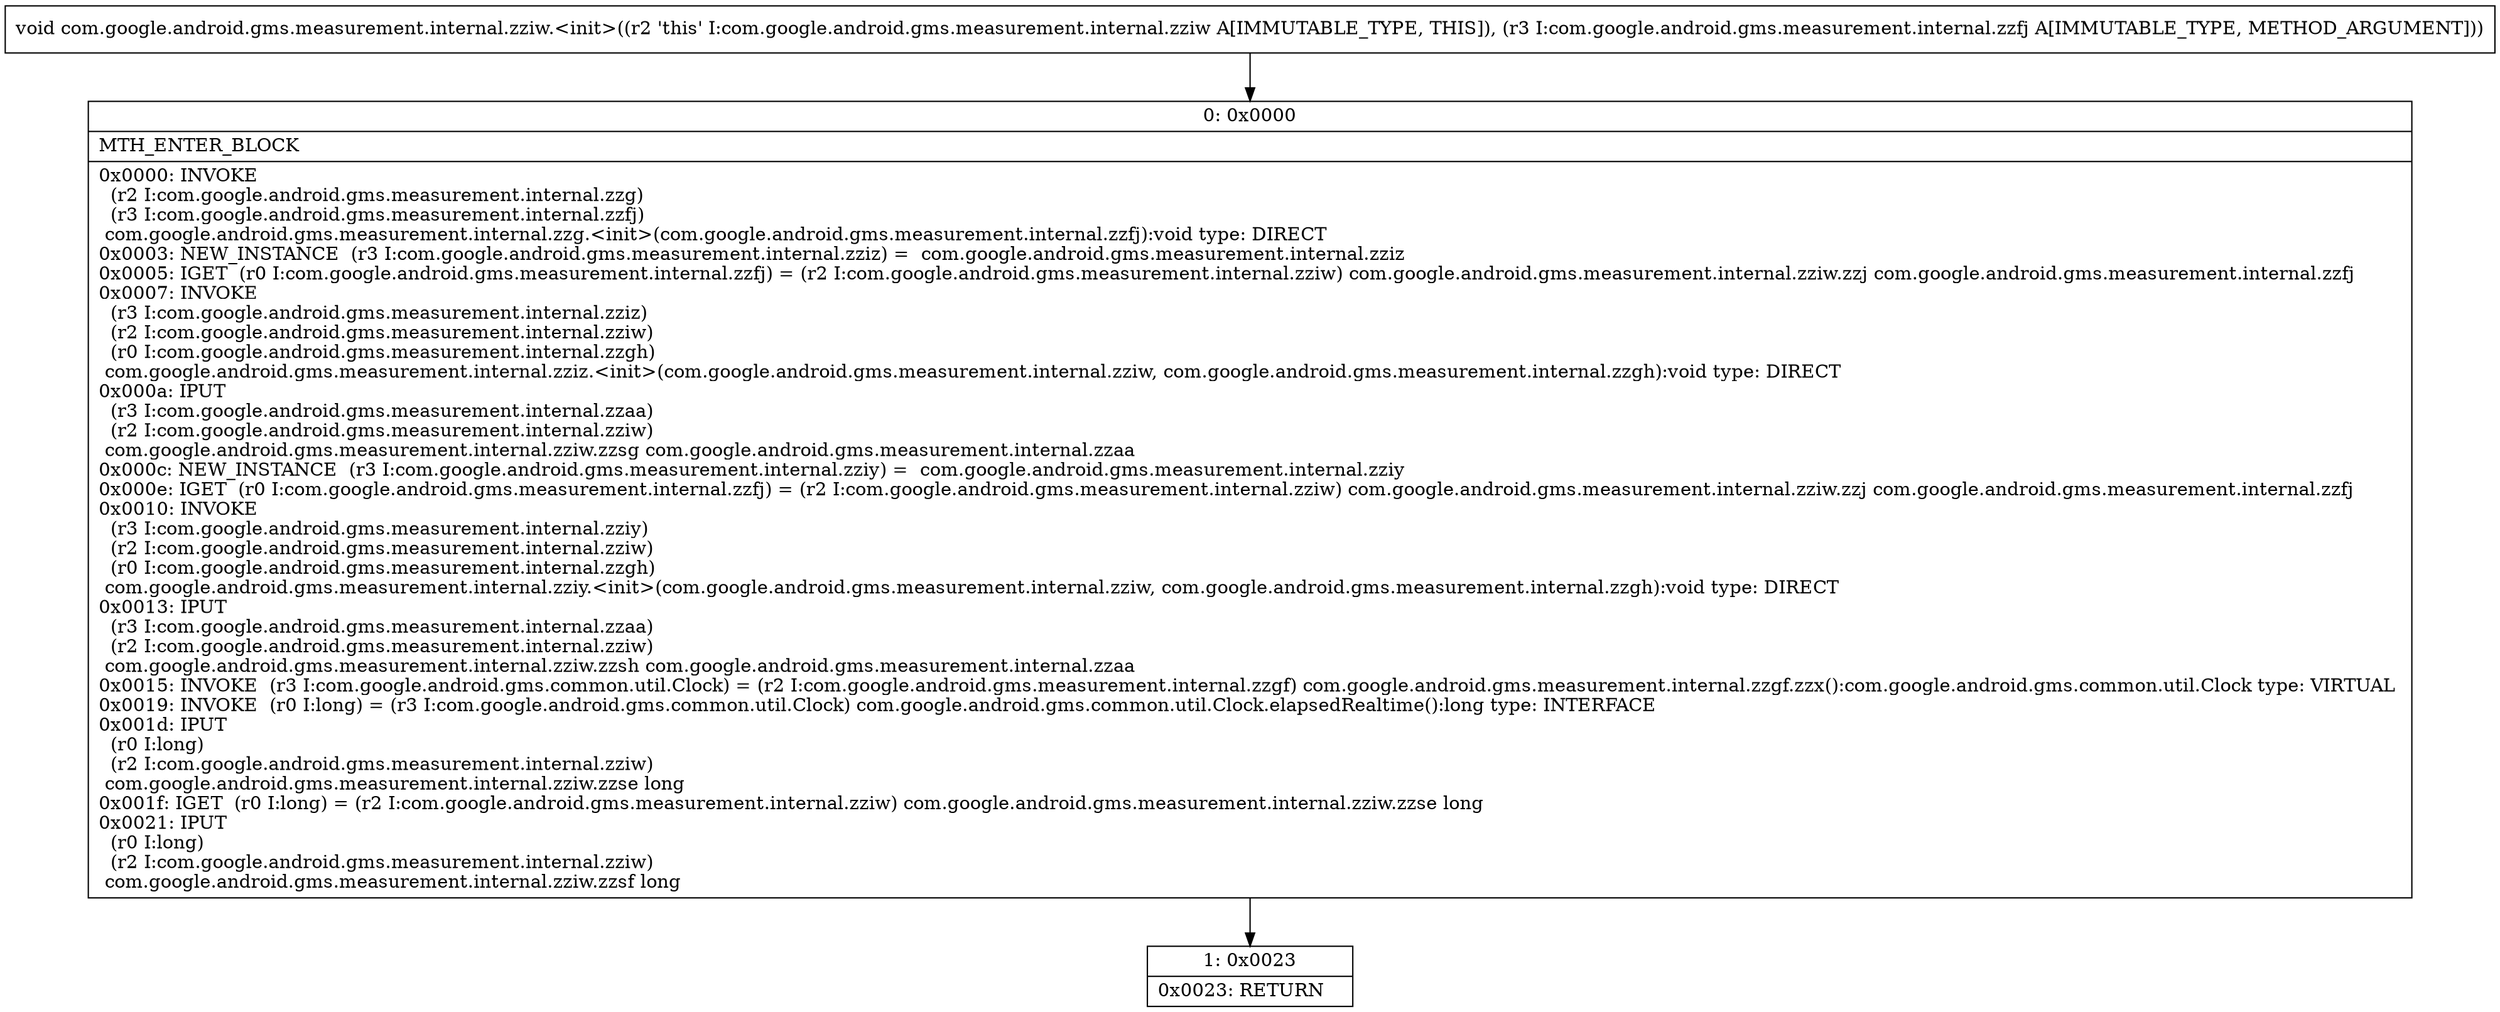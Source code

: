 digraph "CFG forcom.google.android.gms.measurement.internal.zziw.\<init\>(Lcom\/google\/android\/gms\/measurement\/internal\/zzfj;)V" {
Node_0 [shape=record,label="{0\:\ 0x0000|MTH_ENTER_BLOCK\l|0x0000: INVOKE  \l  (r2 I:com.google.android.gms.measurement.internal.zzg)\l  (r3 I:com.google.android.gms.measurement.internal.zzfj)\l com.google.android.gms.measurement.internal.zzg.\<init\>(com.google.android.gms.measurement.internal.zzfj):void type: DIRECT \l0x0003: NEW_INSTANCE  (r3 I:com.google.android.gms.measurement.internal.zziz) =  com.google.android.gms.measurement.internal.zziz \l0x0005: IGET  (r0 I:com.google.android.gms.measurement.internal.zzfj) = (r2 I:com.google.android.gms.measurement.internal.zziw) com.google.android.gms.measurement.internal.zziw.zzj com.google.android.gms.measurement.internal.zzfj \l0x0007: INVOKE  \l  (r3 I:com.google.android.gms.measurement.internal.zziz)\l  (r2 I:com.google.android.gms.measurement.internal.zziw)\l  (r0 I:com.google.android.gms.measurement.internal.zzgh)\l com.google.android.gms.measurement.internal.zziz.\<init\>(com.google.android.gms.measurement.internal.zziw, com.google.android.gms.measurement.internal.zzgh):void type: DIRECT \l0x000a: IPUT  \l  (r3 I:com.google.android.gms.measurement.internal.zzaa)\l  (r2 I:com.google.android.gms.measurement.internal.zziw)\l com.google.android.gms.measurement.internal.zziw.zzsg com.google.android.gms.measurement.internal.zzaa \l0x000c: NEW_INSTANCE  (r3 I:com.google.android.gms.measurement.internal.zziy) =  com.google.android.gms.measurement.internal.zziy \l0x000e: IGET  (r0 I:com.google.android.gms.measurement.internal.zzfj) = (r2 I:com.google.android.gms.measurement.internal.zziw) com.google.android.gms.measurement.internal.zziw.zzj com.google.android.gms.measurement.internal.zzfj \l0x0010: INVOKE  \l  (r3 I:com.google.android.gms.measurement.internal.zziy)\l  (r2 I:com.google.android.gms.measurement.internal.zziw)\l  (r0 I:com.google.android.gms.measurement.internal.zzgh)\l com.google.android.gms.measurement.internal.zziy.\<init\>(com.google.android.gms.measurement.internal.zziw, com.google.android.gms.measurement.internal.zzgh):void type: DIRECT \l0x0013: IPUT  \l  (r3 I:com.google.android.gms.measurement.internal.zzaa)\l  (r2 I:com.google.android.gms.measurement.internal.zziw)\l com.google.android.gms.measurement.internal.zziw.zzsh com.google.android.gms.measurement.internal.zzaa \l0x0015: INVOKE  (r3 I:com.google.android.gms.common.util.Clock) = (r2 I:com.google.android.gms.measurement.internal.zzgf) com.google.android.gms.measurement.internal.zzgf.zzx():com.google.android.gms.common.util.Clock type: VIRTUAL \l0x0019: INVOKE  (r0 I:long) = (r3 I:com.google.android.gms.common.util.Clock) com.google.android.gms.common.util.Clock.elapsedRealtime():long type: INTERFACE \l0x001d: IPUT  \l  (r0 I:long)\l  (r2 I:com.google.android.gms.measurement.internal.zziw)\l com.google.android.gms.measurement.internal.zziw.zzse long \l0x001f: IGET  (r0 I:long) = (r2 I:com.google.android.gms.measurement.internal.zziw) com.google.android.gms.measurement.internal.zziw.zzse long \l0x0021: IPUT  \l  (r0 I:long)\l  (r2 I:com.google.android.gms.measurement.internal.zziw)\l com.google.android.gms.measurement.internal.zziw.zzsf long \l}"];
Node_1 [shape=record,label="{1\:\ 0x0023|0x0023: RETURN   \l}"];
MethodNode[shape=record,label="{void com.google.android.gms.measurement.internal.zziw.\<init\>((r2 'this' I:com.google.android.gms.measurement.internal.zziw A[IMMUTABLE_TYPE, THIS]), (r3 I:com.google.android.gms.measurement.internal.zzfj A[IMMUTABLE_TYPE, METHOD_ARGUMENT])) }"];
MethodNode -> Node_0;
Node_0 -> Node_1;
}

